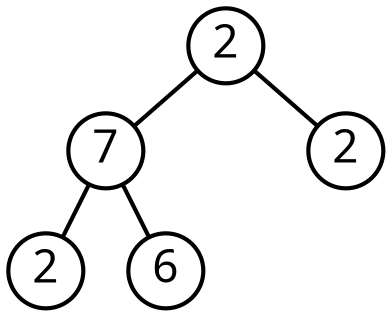 graph G {
    layout=neato;
    node[shape=circle, fixedsize=true, width=0.5, penwidth=2,
         fontsize=22, fontname="sans"];
    edge [penwidth=2.0];

    A [pos=" 0.0, 0.7!", label="2"];
    B [pos="-0.8, 0.0!", label="7"];
    C [pos=" 0.8, 0.0!", label="2"];

    D [pos="-1.2,-0.8!", label="2"];
    E [pos="-0.4,-0.8!", label="6"];

    // G [pos=" 1.2,-0.8!"];
    // F [pos=" 0.4,-0.8!"];

    A -- B -- {D, E};
    A -- C;
}
